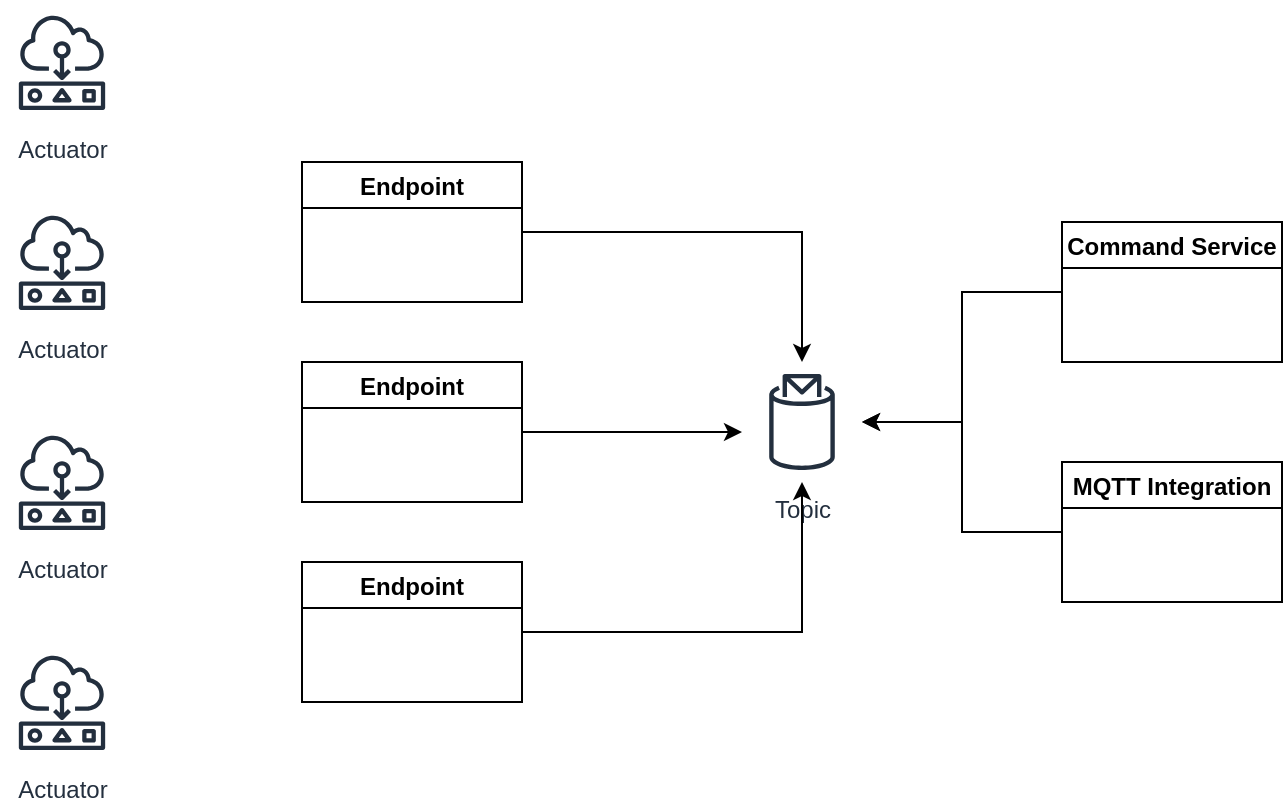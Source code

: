 <mxfile version="20.5.3" type="device"><diagram id="TMBm7D66qTGbvyY6Wzrb" name="Page-1"><mxGraphModel dx="1282" dy="1180" grid="1" gridSize="10" guides="1" tooltips="1" connect="1" arrows="1" fold="1" page="1" pageScale="1" pageWidth="827" pageHeight="1169" math="0" shadow="0"><root><mxCell id="0"/><mxCell id="1" parent="0"/><mxCell id="r2wDXNJXXQ8BTRH0iZQk-3" value="Topic" style="sketch=0;outlineConnect=0;fontColor=#232F3E;gradientColor=none;strokeColor=#232F3E;fillColor=#ffffff;dashed=0;verticalLabelPosition=bottom;verticalAlign=top;align=center;html=1;fontSize=12;fontStyle=0;aspect=fixed;shape=mxgraph.aws4.resourceIcon;resIcon=mxgraph.aws4.topic_2;" vertex="1" parent="1"><mxGeometry x="410" y="370" width="60" height="60" as="geometry"/></mxCell><mxCell id="r2wDXNJXXQ8BTRH0iZQk-22" value="" style="edgeStyle=orthogonalEdgeStyle;rounded=0;orthogonalLoop=1;jettySize=auto;html=1;" edge="1" parent="1" source="r2wDXNJXXQ8BTRH0iZQk-13" target="r2wDXNJXXQ8BTRH0iZQk-3"><mxGeometry relative="1" as="geometry"/></mxCell><mxCell id="r2wDXNJXXQ8BTRH0iZQk-13" value="Command Service" style="swimlane;" vertex="1" parent="1"><mxGeometry x="570" y="300" width="110" height="70" as="geometry"/></mxCell><mxCell id="r2wDXNJXXQ8BTRH0iZQk-26" style="edgeStyle=orthogonalEdgeStyle;rounded=0;orthogonalLoop=1;jettySize=auto;html=1;" edge="1" parent="1" source="r2wDXNJXXQ8BTRH0iZQk-16" target="r2wDXNJXXQ8BTRH0iZQk-3"><mxGeometry relative="1" as="geometry"/></mxCell><mxCell id="r2wDXNJXXQ8BTRH0iZQk-16" value="Endpoint" style="swimlane;" vertex="1" parent="1"><mxGeometry x="190" y="470" width="110" height="70" as="geometry"/></mxCell><mxCell id="r2wDXNJXXQ8BTRH0iZQk-25" value="" style="edgeStyle=orthogonalEdgeStyle;rounded=0;orthogonalLoop=1;jettySize=auto;html=1;" edge="1" parent="1" source="r2wDXNJXXQ8BTRH0iZQk-17" target="r2wDXNJXXQ8BTRH0iZQk-3"><mxGeometry relative="1" as="geometry"><Array as="points"><mxPoint x="380" y="405"/><mxPoint x="380" y="405"/></Array></mxGeometry></mxCell><mxCell id="r2wDXNJXXQ8BTRH0iZQk-17" value="Endpoint" style="swimlane;" vertex="1" parent="1"><mxGeometry x="190" y="370" width="110" height="70" as="geometry"/></mxCell><mxCell id="r2wDXNJXXQ8BTRH0iZQk-24" value="" style="edgeStyle=orthogonalEdgeStyle;rounded=0;orthogonalLoop=1;jettySize=auto;html=1;" edge="1" parent="1" source="r2wDXNJXXQ8BTRH0iZQk-18" target="r2wDXNJXXQ8BTRH0iZQk-3"><mxGeometry relative="1" as="geometry"><mxPoint x="380" y="305" as="targetPoint"/></mxGeometry></mxCell><mxCell id="r2wDXNJXXQ8BTRH0iZQk-18" value="Endpoint" style="swimlane;" vertex="1" parent="1"><mxGeometry x="190" y="270" width="110" height="70" as="geometry"/></mxCell><mxCell id="r2wDXNJXXQ8BTRH0iZQk-31" value="Actuator" style="sketch=0;outlineConnect=0;fontColor=#232F3E;gradientColor=none;strokeColor=#232F3E;fillColor=#ffffff;dashed=0;verticalLabelPosition=bottom;verticalAlign=top;align=center;html=1;fontSize=12;fontStyle=0;aspect=fixed;shape=mxgraph.aws4.resourceIcon;resIcon=mxgraph.aws4.actuator;" vertex="1" parent="1"><mxGeometry x="40" y="190" width="60" height="60" as="geometry"/></mxCell><mxCell id="r2wDXNJXXQ8BTRH0iZQk-36" value="Actuator" style="sketch=0;outlineConnect=0;fontColor=#232F3E;gradientColor=none;strokeColor=#232F3E;fillColor=#ffffff;dashed=0;verticalLabelPosition=bottom;verticalAlign=top;align=center;html=1;fontSize=12;fontStyle=0;aspect=fixed;shape=mxgraph.aws4.resourceIcon;resIcon=mxgraph.aws4.actuator;" vertex="1" parent="1"><mxGeometry x="40" y="290" width="60" height="60" as="geometry"/></mxCell><mxCell id="r2wDXNJXXQ8BTRH0iZQk-37" value="Actuator" style="sketch=0;outlineConnect=0;fontColor=#232F3E;gradientColor=none;strokeColor=#232F3E;fillColor=#ffffff;dashed=0;verticalLabelPosition=bottom;verticalAlign=top;align=center;html=1;fontSize=12;fontStyle=0;aspect=fixed;shape=mxgraph.aws4.resourceIcon;resIcon=mxgraph.aws4.actuator;" vertex="1" parent="1"><mxGeometry x="40" y="400" width="60" height="60" as="geometry"/></mxCell><mxCell id="r2wDXNJXXQ8BTRH0iZQk-38" value="Actuator" style="sketch=0;outlineConnect=0;fontColor=#232F3E;gradientColor=none;strokeColor=#232F3E;fillColor=#ffffff;dashed=0;verticalLabelPosition=bottom;verticalAlign=top;align=center;html=1;fontSize=12;fontStyle=0;aspect=fixed;shape=mxgraph.aws4.resourceIcon;resIcon=mxgraph.aws4.actuator;" vertex="1" parent="1"><mxGeometry x="40" y="510" width="60" height="60" as="geometry"/></mxCell><mxCell id="r2wDXNJXXQ8BTRH0iZQk-44" style="edgeStyle=orthogonalEdgeStyle;rounded=0;orthogonalLoop=1;jettySize=auto;html=1;" edge="1" parent="1" source="r2wDXNJXXQ8BTRH0iZQk-39" target="r2wDXNJXXQ8BTRH0iZQk-3"><mxGeometry relative="1" as="geometry"/></mxCell><mxCell id="r2wDXNJXXQ8BTRH0iZQk-39" value="MQTT Integration" style="swimlane;" vertex="1" parent="1"><mxGeometry x="570" y="420" width="110" height="70" as="geometry"/></mxCell></root></mxGraphModel></diagram></mxfile>